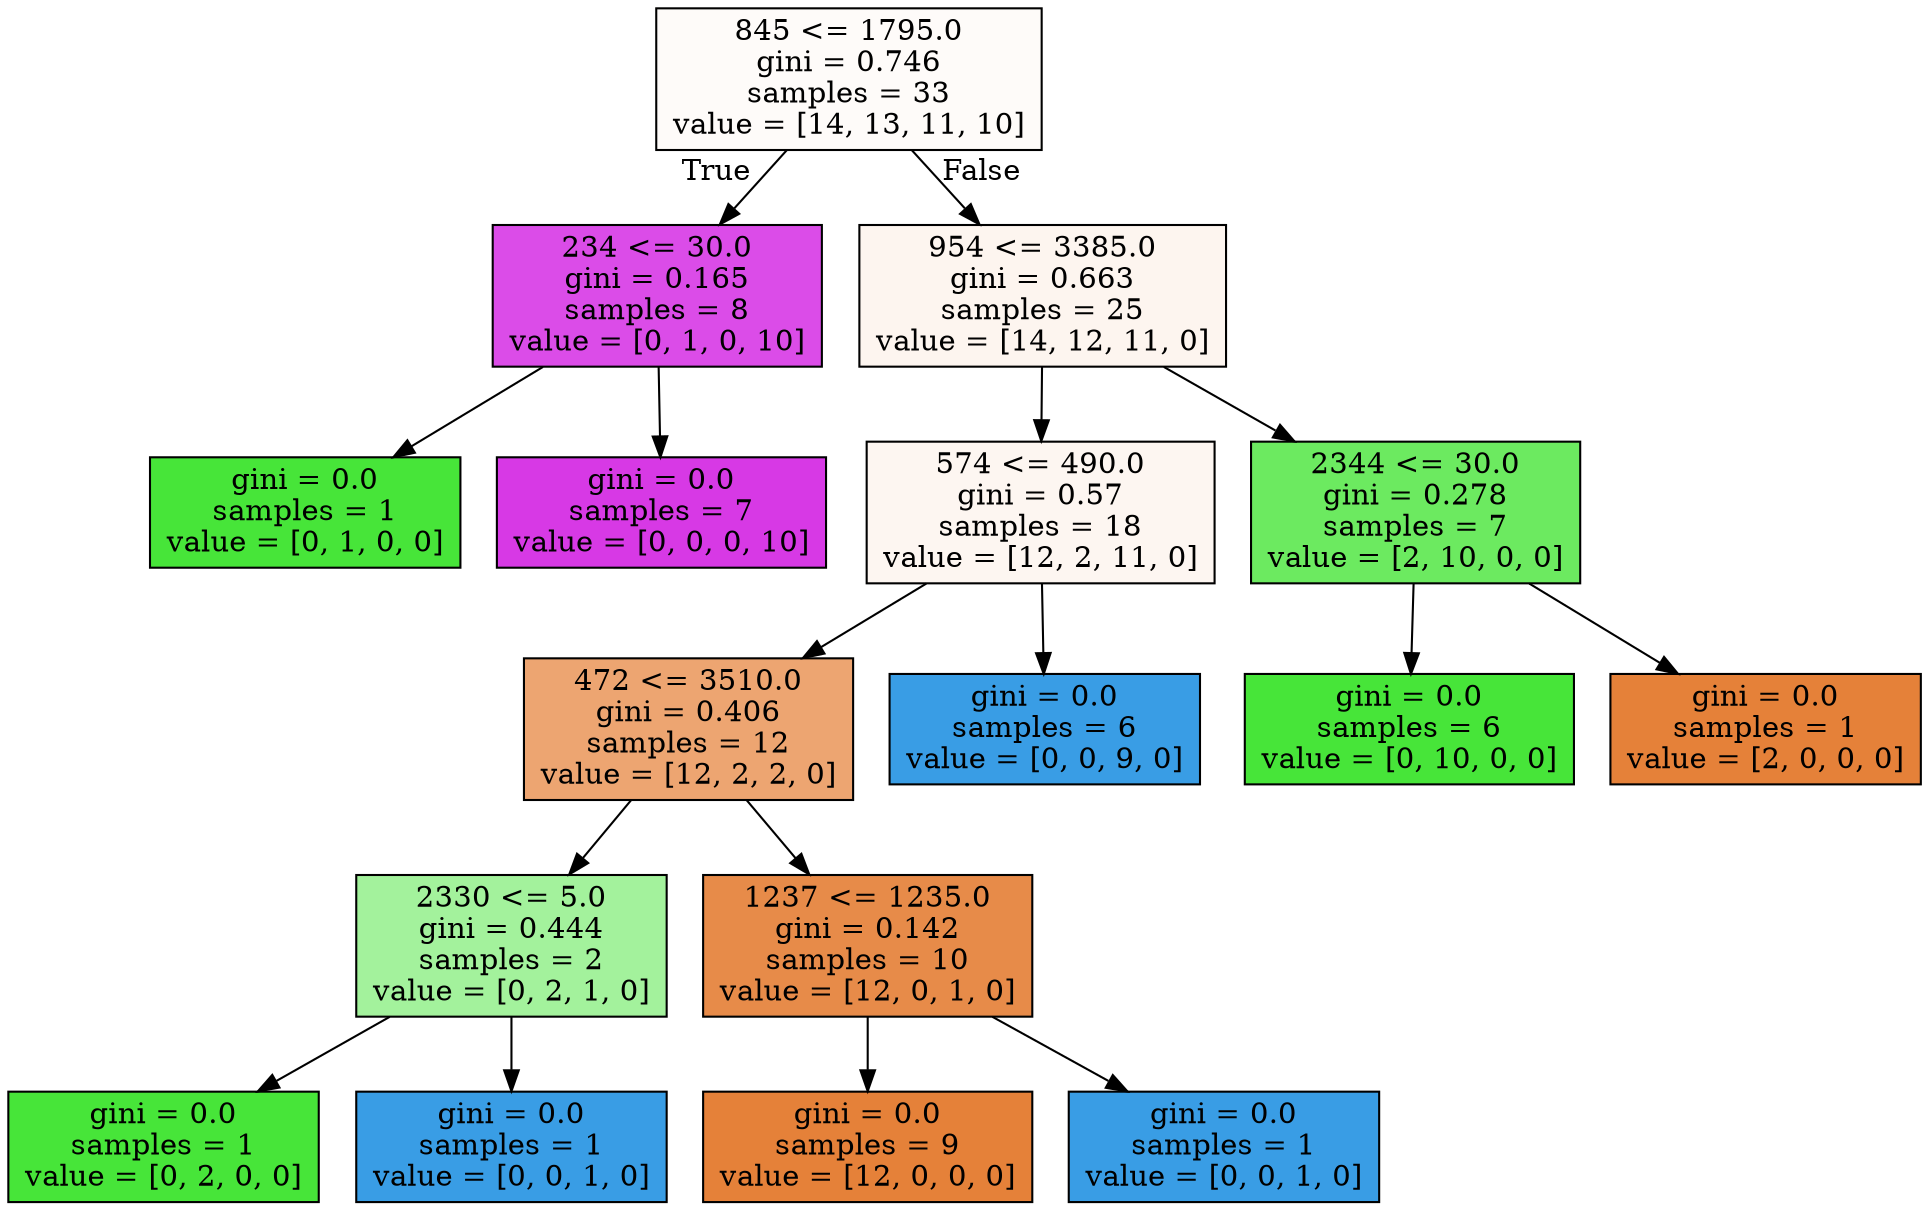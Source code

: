 digraph Tree {
node [shape=box, style="filled", color="black"] ;
0 [label="845 <= 1795.0\ngini = 0.746\nsamples = 33\nvalue = [14, 13, 11, 10]", fillcolor="#e5813907"] ;
1 [label="234 <= 30.0\ngini = 0.165\nsamples = 8\nvalue = [0, 1, 0, 10]", fillcolor="#d739e5e6"] ;
0 -> 1 [labeldistance=2.5, labelangle=45, headlabel="True"] ;
2 [label="gini = 0.0\nsamples = 1\nvalue = [0, 1, 0, 0]", fillcolor="#47e539ff"] ;
1 -> 2 ;
3 [label="gini = 0.0\nsamples = 7\nvalue = [0, 0, 0, 10]", fillcolor="#d739e5ff"] ;
1 -> 3 ;
4 [label="954 <= 3385.0\ngini = 0.663\nsamples = 25\nvalue = [14, 12, 11, 0]", fillcolor="#e5813914"] ;
0 -> 4 [labeldistance=2.5, labelangle=-45, headlabel="False"] ;
5 [label="574 <= 490.0\ngini = 0.57\nsamples = 18\nvalue = [12, 2, 11, 0]", fillcolor="#e5813912"] ;
4 -> 5 ;
6 [label="472 <= 3510.0\ngini = 0.406\nsamples = 12\nvalue = [12, 2, 2, 0]", fillcolor="#e58139b6"] ;
5 -> 6 ;
7 [label="2330 <= 5.0\ngini = 0.444\nsamples = 2\nvalue = [0, 2, 1, 0]", fillcolor="#47e5397f"] ;
6 -> 7 ;
8 [label="gini = 0.0\nsamples = 1\nvalue = [0, 2, 0, 0]", fillcolor="#47e539ff"] ;
7 -> 8 ;
9 [label="gini = 0.0\nsamples = 1\nvalue = [0, 0, 1, 0]", fillcolor="#399de5ff"] ;
7 -> 9 ;
10 [label="1237 <= 1235.0\ngini = 0.142\nsamples = 10\nvalue = [12, 0, 1, 0]", fillcolor="#e58139ea"] ;
6 -> 10 ;
11 [label="gini = 0.0\nsamples = 9\nvalue = [12, 0, 0, 0]", fillcolor="#e58139ff"] ;
10 -> 11 ;
12 [label="gini = 0.0\nsamples = 1\nvalue = [0, 0, 1, 0]", fillcolor="#399de5ff"] ;
10 -> 12 ;
13 [label="gini = 0.0\nsamples = 6\nvalue = [0, 0, 9, 0]", fillcolor="#399de5ff"] ;
5 -> 13 ;
14 [label="2344 <= 30.0\ngini = 0.278\nsamples = 7\nvalue = [2, 10, 0, 0]", fillcolor="#47e539cc"] ;
4 -> 14 ;
15 [label="gini = 0.0\nsamples = 6\nvalue = [0, 10, 0, 0]", fillcolor="#47e539ff"] ;
14 -> 15 ;
16 [label="gini = 0.0\nsamples = 1\nvalue = [2, 0, 0, 0]", fillcolor="#e58139ff"] ;
14 -> 16 ;
}